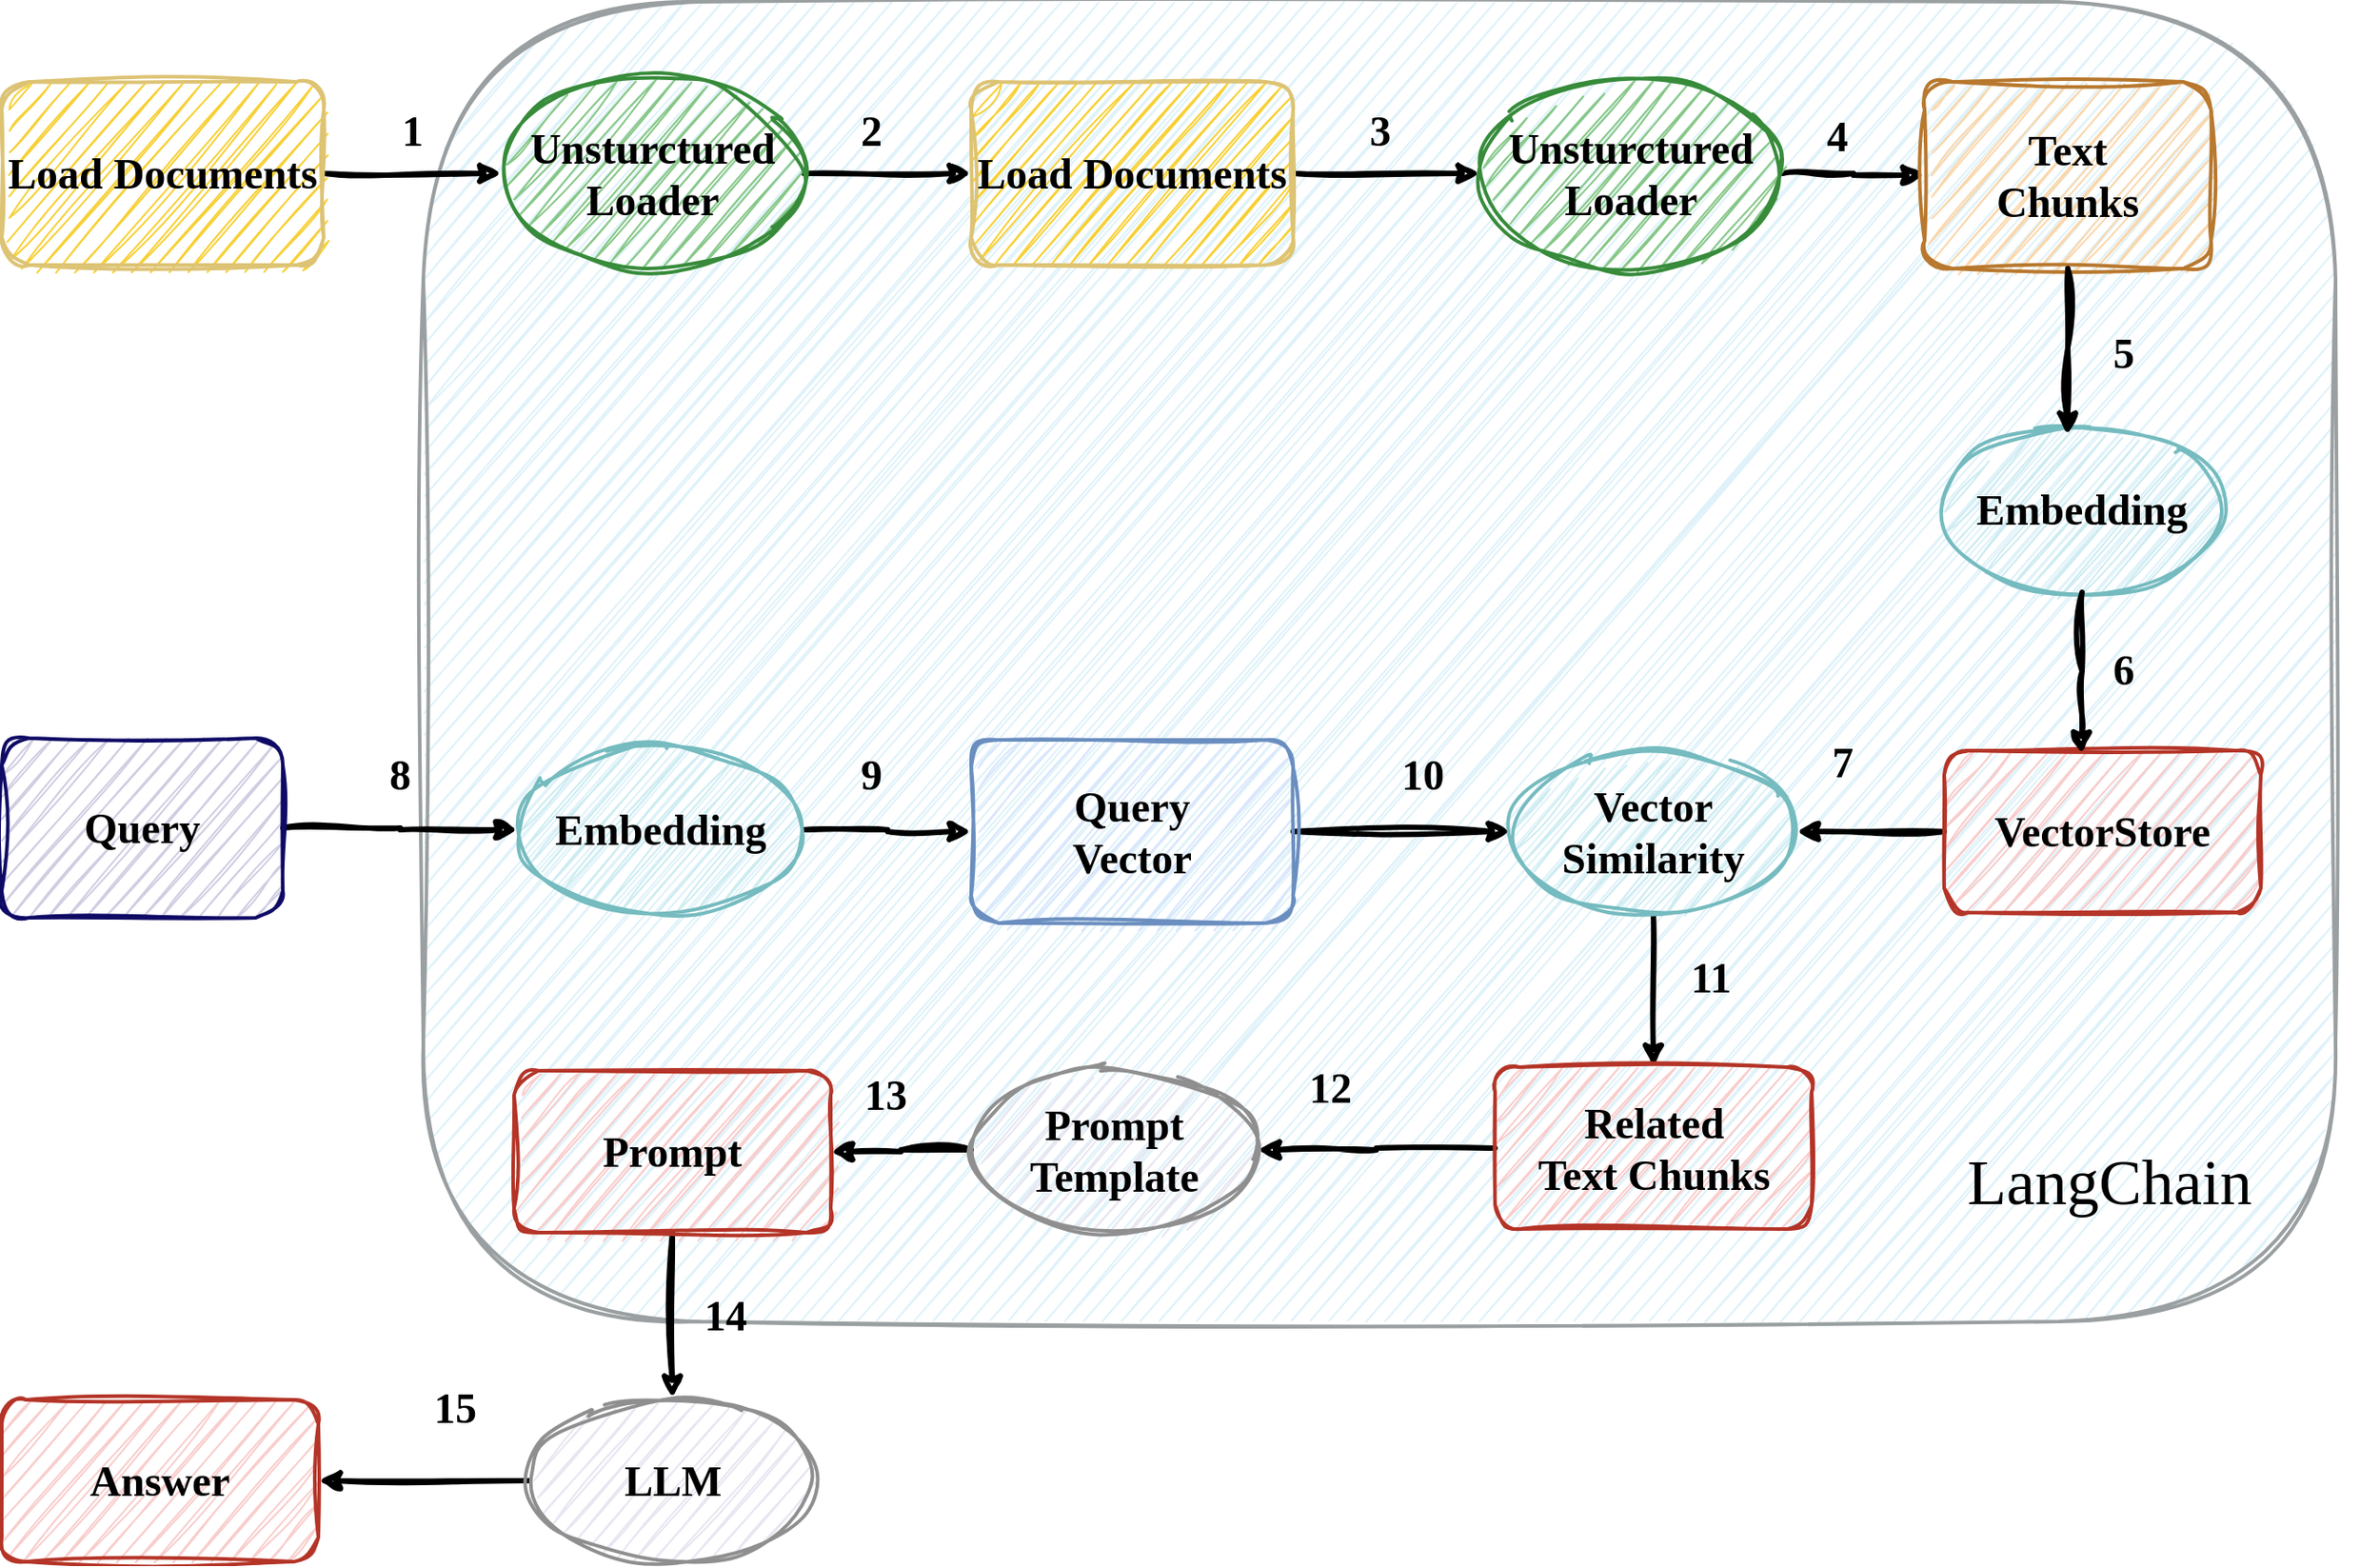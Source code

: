 <mxfile version="24.8.3">
  <diagram name="第 1 页" id="iGaQo6PPJgDkWrGs2-yL">
    <mxGraphModel dx="2593" dy="1438" grid="0" gridSize="10" guides="0" tooltips="1" connect="1" arrows="1" fold="1" page="1" pageScale="1" pageWidth="827" pageHeight="1169" math="0" shadow="0">
      <root>
        <mxCell id="0" />
        <mxCell id="1" parent="0" />
        <mxCell id="ki8LtiAd6n3yGq_93ToQ-1" value="" style="whiteSpace=wrap;html=1;rounded=1;shadow=0;glass=0;sketch=1;jiggle=2;fillStyle=hatch;curveFitting=1;strokeColor=#9a9fa1;strokeWidth=2;align=center;verticalAlign=middle;fontFamily=Helvetica;fontSize=12;fontColor=default;labelBorderColor=none;fillColor=#dff2f9;gradientColor=none;arcSize=21;imageAspect=0;" vertex="1" parent="1">
          <mxGeometry x="793" y="21" width="1075" height="742" as="geometry" />
        </mxCell>
        <mxCell id="ki8LtiAd6n3yGq_93ToQ-2" style="edgeStyle=orthogonalEdgeStyle;rounded=1;orthogonalLoop=1;jettySize=auto;html=1;exitX=1;exitY=0.5;exitDx=0;exitDy=0;entryX=0;entryY=0.5;entryDx=0;entryDy=0;curved=0;sketch=1;curveFitting=1;jiggle=2;strokeWidth=3;" edge="1" parent="1" source="ki8LtiAd6n3yGq_93ToQ-3" target="ki8LtiAd6n3yGq_93ToQ-5">
          <mxGeometry relative="1" as="geometry">
            <mxPoint x="712" y="323" as="targetPoint" />
          </mxGeometry>
        </mxCell>
        <mxCell id="ki8LtiAd6n3yGq_93ToQ-3" value="&lt;font style=&quot;font-size: 24px;&quot; face=&quot;Comic Sans MS&quot;&gt;&lt;b style=&quot;&quot;&gt;Load Documents&lt;/b&gt;&lt;/font&gt;" style="rounded=1;whiteSpace=wrap;html=1;gradientColor=none;textShadow=0;fillStyle=hatch;fillColor=#f7d036;glass=0;shadow=0;labelBorderColor=none;strokeColor=#ddc374;strokeWidth=2;perimeterSpacing=0;sketch=1;curveFitting=1;jiggle=2;" vertex="1" parent="1">
          <mxGeometry x="556" y="66" width="181" height="103" as="geometry" />
        </mxCell>
        <mxCell id="ki8LtiAd6n3yGq_93ToQ-4" style="edgeStyle=orthogonalEdgeStyle;rounded=0;orthogonalLoop=1;jettySize=auto;html=1;exitX=1;exitY=0.5;exitDx=0;exitDy=0;entryX=0;entryY=0.5;entryDx=0;entryDy=0;sketch=1;curveFitting=1;jiggle=2;strokeWidth=3;" edge="1" parent="1" source="ki8LtiAd6n3yGq_93ToQ-5" target="ki8LtiAd6n3yGq_93ToQ-7">
          <mxGeometry relative="1" as="geometry" />
        </mxCell>
        <mxCell id="ki8LtiAd6n3yGq_93ToQ-5" value="&lt;font style=&quot;font-size: 24px;&quot; face=&quot;Comic Sans MS&quot;&gt;&lt;b style=&quot;&quot;&gt;Unsturctured Loader&lt;/b&gt;&lt;/font&gt;" style="ellipse;whiteSpace=wrap;html=1;fillColor=#86c785;strokeColor=#378b3a;fillStyle=hatch;strokeWidth=2;perimeterSpacing=0;sketch=1;curveFitting=1;jiggle=2;" vertex="1" parent="1">
          <mxGeometry x="837" y="63.25" width="170" height="108.5" as="geometry" />
        </mxCell>
        <mxCell id="ki8LtiAd6n3yGq_93ToQ-6" style="edgeStyle=orthogonalEdgeStyle;shape=connector;rounded=0;sketch=1;jiggle=2;curveFitting=1;orthogonalLoop=1;jettySize=auto;html=1;exitX=1;exitY=0.5;exitDx=0;exitDy=0;entryX=0;entryY=0.5;entryDx=0;entryDy=0;strokeColor=default;strokeWidth=3;align=center;verticalAlign=middle;fontFamily=Helvetica;fontSize=11;fontColor=default;labelBackgroundColor=default;endArrow=classic;" edge="1" parent="1" source="ki8LtiAd6n3yGq_93ToQ-7" target="ki8LtiAd6n3yGq_93ToQ-9">
          <mxGeometry relative="1" as="geometry" />
        </mxCell>
        <mxCell id="ki8LtiAd6n3yGq_93ToQ-7" value="&lt;font style=&quot;font-size: 24px;&quot; face=&quot;Comic Sans MS&quot;&gt;&lt;b style=&quot;&quot;&gt;Load Documents&lt;/b&gt;&lt;/font&gt;" style="rounded=1;whiteSpace=wrap;html=1;gradientColor=none;textShadow=0;fillStyle=hatch;fillColor=#f7d036;glass=0;shadow=0;labelBorderColor=none;strokeColor=#ddc374;strokeWidth=2;perimeterSpacing=0;sketch=1;curveFitting=1;jiggle=2;" vertex="1" parent="1">
          <mxGeometry x="1101" y="66" width="181" height="103" as="geometry" />
        </mxCell>
        <mxCell id="ki8LtiAd6n3yGq_93ToQ-8" style="edgeStyle=orthogonalEdgeStyle;shape=connector;rounded=0;sketch=1;jiggle=2;curveFitting=1;orthogonalLoop=1;jettySize=auto;html=1;exitX=1;exitY=0.5;exitDx=0;exitDy=0;entryX=0;entryY=0.5;entryDx=0;entryDy=0;strokeColor=default;strokeWidth=3;align=center;verticalAlign=middle;fontFamily=Helvetica;fontSize=12;fontColor=default;labelBorderColor=none;labelBackgroundColor=default;endArrow=classic;" edge="1" parent="1" source="ki8LtiAd6n3yGq_93ToQ-9" target="ki8LtiAd6n3yGq_93ToQ-10">
          <mxGeometry relative="1" as="geometry" />
        </mxCell>
        <mxCell id="ki8LtiAd6n3yGq_93ToQ-9" value="&lt;font style=&quot;font-size: 24px;&quot; face=&quot;Comic Sans MS&quot;&gt;&lt;b style=&quot;&quot;&gt;Unsturctured Loader&lt;/b&gt;&lt;/font&gt;" style="ellipse;whiteSpace=wrap;html=1;fillColor=#86c785;strokeColor=#378b3a;fillStyle=hatch;strokeWidth=2;perimeterSpacing=0;sketch=1;curveFitting=1;jiggle=2;" vertex="1" parent="1">
          <mxGeometry x="1387" y="63.25" width="170" height="108.5" as="geometry" />
        </mxCell>
        <mxCell id="ki8LtiAd6n3yGq_93ToQ-10" value="&lt;font style=&quot;font-size: 24px;&quot; face=&quot;Comic Sans MS&quot;&gt;&lt;b style=&quot;&quot;&gt;Text&lt;/b&gt;&lt;/font&gt;&lt;div&gt;&lt;font style=&quot;font-size: 24px;&quot; face=&quot;Comic Sans MS&quot;&gt;&lt;b style=&quot;&quot;&gt;Chunks&lt;/b&gt;&lt;/font&gt;&lt;/div&gt;" style="rounded=1;whiteSpace=wrap;html=1;gradientColor=none;textShadow=0;fillStyle=hatch;fillColor=#fad7ac;glass=0;shadow=0;labelBorderColor=none;strokeColor=#b8782e;strokeWidth=2;perimeterSpacing=0;sketch=1;curveFitting=1;jiggle=2;" vertex="1" parent="1">
          <mxGeometry x="1637" y="66" width="161" height="105" as="geometry" />
        </mxCell>
        <mxCell id="ki8LtiAd6n3yGq_93ToQ-11" value="&lt;font style=&quot;font-size: 24px;&quot; face=&quot;Comic Sans MS&quot;&gt;&lt;b style=&quot;&quot;&gt;Embedding&lt;/b&gt;&lt;/font&gt;" style="ellipse;whiteSpace=wrap;html=1;fillColor=#cdecf1;strokeColor=#75bbbf;fillStyle=hatch;strokeWidth=2;perimeterSpacing=0;sketch=1;curveFitting=1;jiggle=2;" vertex="1" parent="1">
          <mxGeometry x="1645" y="260" width="161" height="93" as="geometry" />
        </mxCell>
        <mxCell id="ki8LtiAd6n3yGq_93ToQ-12" style="edgeStyle=orthogonalEdgeStyle;shape=connector;rounded=0;sketch=1;jiggle=2;curveFitting=1;orthogonalLoop=1;jettySize=auto;html=1;exitX=0.5;exitY=1;exitDx=0;exitDy=0;entryX=0.449;entryY=0.05;entryDx=0;entryDy=0;entryPerimeter=0;strokeColor=default;strokeWidth=3;align=center;verticalAlign=middle;fontFamily=Helvetica;fontSize=12;fontColor=default;labelBorderColor=none;labelBackgroundColor=default;endArrow=classic;" edge="1" parent="1" source="ki8LtiAd6n3yGq_93ToQ-10" target="ki8LtiAd6n3yGq_93ToQ-11">
          <mxGeometry relative="1" as="geometry" />
        </mxCell>
        <mxCell id="ki8LtiAd6n3yGq_93ToQ-13" style="edgeStyle=orthogonalEdgeStyle;shape=connector;rounded=0;sketch=1;jiggle=2;curveFitting=1;orthogonalLoop=1;jettySize=auto;html=1;exitX=0;exitY=0.5;exitDx=0;exitDy=0;strokeColor=default;strokeWidth=3;align=center;verticalAlign=middle;fontFamily=Helvetica;fontSize=12;fontColor=default;labelBorderColor=none;labelBackgroundColor=default;endArrow=classic;" edge="1" parent="1" source="ki8LtiAd6n3yGq_93ToQ-14" target="ki8LtiAd6n3yGq_93ToQ-17">
          <mxGeometry relative="1" as="geometry" />
        </mxCell>
        <mxCell id="ki8LtiAd6n3yGq_93ToQ-14" value="&lt;font style=&quot;font-size: 24px;&quot; face=&quot;Comic Sans MS&quot;&gt;&lt;b style=&quot;&quot;&gt;VectorStore&lt;/b&gt;&lt;/font&gt;" style="rounded=1;whiteSpace=wrap;html=1;gradientColor=none;textShadow=0;fillStyle=hatch;fillColor=#f8cdcc;glass=0;shadow=0;labelBorderColor=none;strokeColor=#b43427;strokeWidth=2;perimeterSpacing=0;sketch=1;curveFitting=1;jiggle=2;" vertex="1" parent="1">
          <mxGeometry x="1648" y="442" width="178" height="91" as="geometry" />
        </mxCell>
        <mxCell id="ki8LtiAd6n3yGq_93ToQ-15" style="edgeStyle=orthogonalEdgeStyle;shape=connector;rounded=0;sketch=1;jiggle=2;curveFitting=1;orthogonalLoop=1;jettySize=auto;html=1;exitX=0.5;exitY=1;exitDx=0;exitDy=0;entryX=0.433;entryY=0.021;entryDx=0;entryDy=0;entryPerimeter=0;strokeColor=default;strokeWidth=3;align=center;verticalAlign=middle;fontFamily=Helvetica;fontSize=12;fontColor=default;labelBorderColor=none;labelBackgroundColor=default;endArrow=classic;" edge="1" parent="1" source="ki8LtiAd6n3yGq_93ToQ-11" target="ki8LtiAd6n3yGq_93ToQ-14">
          <mxGeometry relative="1" as="geometry" />
        </mxCell>
        <mxCell id="ki8LtiAd6n3yGq_93ToQ-16" style="edgeStyle=orthogonalEdgeStyle;shape=connector;rounded=0;sketch=1;jiggle=2;curveFitting=1;orthogonalLoop=1;jettySize=auto;html=1;exitX=0.5;exitY=1;exitDx=0;exitDy=0;entryX=0.5;entryY=0;entryDx=0;entryDy=0;strokeColor=default;strokeWidth=3;align=center;verticalAlign=middle;fontFamily=Helvetica;fontSize=12;fontColor=default;labelBorderColor=none;labelBackgroundColor=default;endArrow=classic;" edge="1" parent="1" source="ki8LtiAd6n3yGq_93ToQ-17" target="ki8LtiAd6n3yGq_93ToQ-25">
          <mxGeometry relative="1" as="geometry" />
        </mxCell>
        <mxCell id="ki8LtiAd6n3yGq_93ToQ-17" value="&lt;font style=&quot;font-size: 24px;&quot; face=&quot;Comic Sans MS&quot;&gt;&lt;b style=&quot;&quot;&gt;Vector&lt;/b&gt;&lt;/font&gt;&lt;div&gt;&lt;font style=&quot;font-size: 24px;&quot; face=&quot;Comic Sans MS&quot;&gt;&lt;b style=&quot;&quot;&gt;Similarity&lt;/b&gt;&lt;/font&gt;&lt;/div&gt;" style="ellipse;whiteSpace=wrap;html=1;fillColor=#cdecf1;strokeColor=#75bbbf;fillStyle=hatch;strokeWidth=2;perimeterSpacing=0;sketch=1;curveFitting=1;jiggle=2;" vertex="1" parent="1">
          <mxGeometry x="1404" y="441" width="161" height="93" as="geometry" />
        </mxCell>
        <mxCell id="ki8LtiAd6n3yGq_93ToQ-18" style="edgeStyle=orthogonalEdgeStyle;shape=connector;rounded=0;sketch=1;jiggle=2;curveFitting=1;orthogonalLoop=1;jettySize=auto;html=1;exitX=1;exitY=0.5;exitDx=0;exitDy=0;strokeColor=default;strokeWidth=3;align=center;verticalAlign=middle;fontFamily=Helvetica;fontSize=12;fontColor=default;labelBorderColor=none;labelBackgroundColor=default;endArrow=classic;" edge="1" parent="1" source="ki8LtiAd6n3yGq_93ToQ-19" target="ki8LtiAd6n3yGq_93ToQ-17">
          <mxGeometry relative="1" as="geometry" />
        </mxCell>
        <mxCell id="ki8LtiAd6n3yGq_93ToQ-19" value="&lt;font style=&quot;font-size: 24px;&quot; face=&quot;Comic Sans MS&quot;&gt;&lt;b style=&quot;&quot;&gt;Query&lt;/b&gt;&lt;/font&gt;&lt;div&gt;&lt;font style=&quot;font-size: 24px;&quot; face=&quot;Comic Sans MS&quot;&gt;&lt;b style=&quot;&quot;&gt;Vector&lt;/b&gt;&lt;/font&gt;&lt;/div&gt;" style="rounded=1;whiteSpace=wrap;html=1;gradientColor=none;textShadow=0;fillStyle=hatch;fillColor=#d9e7fc;glass=0;shadow=0;labelBorderColor=none;strokeColor=#6a8ebf;strokeWidth=2;perimeterSpacing=0;sketch=1;curveFitting=1;jiggle=2;" vertex="1" parent="1">
          <mxGeometry x="1101" y="436" width="181" height="103" as="geometry" />
        </mxCell>
        <mxCell id="ki8LtiAd6n3yGq_93ToQ-20" style="edgeStyle=orthogonalEdgeStyle;shape=connector;rounded=0;sketch=1;jiggle=2;curveFitting=1;orthogonalLoop=1;jettySize=auto;html=1;exitX=1;exitY=0.5;exitDx=0;exitDy=0;entryX=0;entryY=0.5;entryDx=0;entryDy=0;strokeColor=default;strokeWidth=3;align=center;verticalAlign=middle;fontFamily=Helvetica;fontSize=12;fontColor=default;labelBorderColor=none;labelBackgroundColor=default;endArrow=classic;" edge="1" parent="1" source="ki8LtiAd6n3yGq_93ToQ-21" target="ki8LtiAd6n3yGq_93ToQ-19">
          <mxGeometry relative="1" as="geometry" />
        </mxCell>
        <mxCell id="ki8LtiAd6n3yGq_93ToQ-21" value="&lt;font style=&quot;font-size: 24px;&quot; face=&quot;Comic Sans MS&quot;&gt;&lt;b style=&quot;&quot;&gt;Embedding&lt;/b&gt;&lt;/font&gt;" style="ellipse;whiteSpace=wrap;html=1;fillColor=#cdecf1;strokeColor=#75bbbf;fillStyle=hatch;strokeWidth=2;perimeterSpacing=0;sketch=1;curveFitting=1;jiggle=2;" vertex="1" parent="1">
          <mxGeometry x="846" y="440" width="161" height="93" as="geometry" />
        </mxCell>
        <mxCell id="ki8LtiAd6n3yGq_93ToQ-22" style="edgeStyle=orthogonalEdgeStyle;shape=connector;rounded=0;sketch=1;jiggle=2;curveFitting=1;orthogonalLoop=1;jettySize=auto;html=1;exitX=1;exitY=0.5;exitDx=0;exitDy=0;entryX=0;entryY=0.5;entryDx=0;entryDy=0;strokeColor=default;strokeWidth=3;align=center;verticalAlign=middle;fontFamily=Helvetica;fontSize=12;fontColor=default;labelBorderColor=none;labelBackgroundColor=default;endArrow=classic;" edge="1" parent="1" source="ki8LtiAd6n3yGq_93ToQ-23" target="ki8LtiAd6n3yGq_93ToQ-21">
          <mxGeometry relative="1" as="geometry" />
        </mxCell>
        <mxCell id="ki8LtiAd6n3yGq_93ToQ-23" value="&lt;font style=&quot;font-size: 24px;&quot; face=&quot;Comic Sans MS&quot;&gt;&lt;b style=&quot;&quot;&gt;Query&lt;/b&gt;&lt;/font&gt;" style="rounded=1;whiteSpace=wrap;html=1;gradientColor=none;textShadow=0;fillStyle=hatch;fillColor=#cfcde1;glass=0;shadow=0;labelBorderColor=none;strokeColor=#0f0b65;strokeWidth=2;perimeterSpacing=0;sketch=1;curveFitting=1;jiggle=2;" vertex="1" parent="1">
          <mxGeometry x="556" y="435" width="158" height="101" as="geometry" />
        </mxCell>
        <mxCell id="ki8LtiAd6n3yGq_93ToQ-24" style="edgeStyle=orthogonalEdgeStyle;shape=connector;rounded=0;sketch=1;jiggle=2;curveFitting=1;orthogonalLoop=1;jettySize=auto;html=1;strokeColor=default;strokeWidth=3;align=center;verticalAlign=middle;fontFamily=Helvetica;fontSize=12;fontColor=default;labelBorderColor=none;labelBackgroundColor=default;endArrow=classic;" edge="1" parent="1" source="ki8LtiAd6n3yGq_93ToQ-25" target="ki8LtiAd6n3yGq_93ToQ-27">
          <mxGeometry relative="1" as="geometry" />
        </mxCell>
        <mxCell id="ki8LtiAd6n3yGq_93ToQ-25" value="&lt;font style=&quot;font-size: 24px;&quot; face=&quot;Comic Sans MS&quot;&gt;&lt;b style=&quot;&quot;&gt;Related&lt;/b&gt;&lt;/font&gt;&lt;div&gt;&lt;font style=&quot;font-size: 24px;&quot; face=&quot;Comic Sans MS&quot;&gt;&lt;b style=&quot;&quot;&gt;Text Chunks&lt;/b&gt;&lt;/font&gt;&lt;/div&gt;" style="rounded=1;whiteSpace=wrap;html=1;gradientColor=none;textShadow=0;fillStyle=hatch;fillColor=#f8cdcc;glass=0;shadow=0;labelBorderColor=none;strokeColor=#b43427;strokeWidth=2;perimeterSpacing=0;sketch=1;curveFitting=1;jiggle=2;" vertex="1" parent="1">
          <mxGeometry x="1395.5" y="620" width="178" height="91" as="geometry" />
        </mxCell>
        <mxCell id="ki8LtiAd6n3yGq_93ToQ-26" value="" style="edgeStyle=orthogonalEdgeStyle;shape=connector;rounded=0;sketch=1;jiggle=2;curveFitting=1;orthogonalLoop=1;jettySize=auto;html=1;strokeColor=default;strokeWidth=3;align=center;verticalAlign=middle;fontFamily=Helvetica;fontSize=12;fontColor=default;labelBorderColor=none;labelBackgroundColor=default;endArrow=classic;" edge="1" parent="1" source="ki8LtiAd6n3yGq_93ToQ-27" target="ki8LtiAd6n3yGq_93ToQ-29">
          <mxGeometry relative="1" as="geometry" />
        </mxCell>
        <mxCell id="ki8LtiAd6n3yGq_93ToQ-27" value="&lt;font face=&quot;Comic Sans MS&quot;&gt;&lt;span style=&quot;font-size: 24px;&quot;&gt;&lt;b&gt;Prompt&lt;/b&gt;&lt;/span&gt;&lt;/font&gt;&lt;div&gt;&lt;font face=&quot;Comic Sans MS&quot;&gt;&lt;span style=&quot;font-size: 24px;&quot;&gt;&lt;b&gt;Template&lt;/b&gt;&lt;/span&gt;&lt;/font&gt;&lt;/div&gt;" style="ellipse;whiteSpace=wrap;html=1;fillColor=#e7e6f1;strokeColor=#908f8f;fillStyle=hatch;strokeWidth=2;perimeterSpacing=0;sketch=1;curveFitting=1;jiggle=2;" vertex="1" parent="1">
          <mxGeometry x="1101" y="620" width="161" height="93" as="geometry" />
        </mxCell>
        <mxCell id="ki8LtiAd6n3yGq_93ToQ-28" style="edgeStyle=orthogonalEdgeStyle;shape=connector;rounded=0;sketch=1;jiggle=2;curveFitting=1;orthogonalLoop=1;jettySize=auto;html=1;exitX=0.5;exitY=1;exitDx=0;exitDy=0;strokeColor=default;strokeWidth=3;align=center;verticalAlign=middle;fontFamily=Helvetica;fontSize=12;fontColor=default;labelBorderColor=none;labelBackgroundColor=default;endArrow=classic;" edge="1" parent="1" source="ki8LtiAd6n3yGq_93ToQ-29" target="ki8LtiAd6n3yGq_93ToQ-31">
          <mxGeometry relative="1" as="geometry" />
        </mxCell>
        <mxCell id="ki8LtiAd6n3yGq_93ToQ-29" value="&lt;font face=&quot;Comic Sans MS&quot;&gt;&lt;span style=&quot;font-size: 24px;&quot;&gt;&lt;b&gt;Prompt&lt;/b&gt;&lt;/span&gt;&lt;/font&gt;" style="rounded=1;whiteSpace=wrap;html=1;gradientColor=none;textShadow=0;fillStyle=hatch;fillColor=#f8cdcc;glass=0;shadow=0;labelBorderColor=none;strokeColor=#b43427;strokeWidth=2;perimeterSpacing=0;sketch=1;curveFitting=1;jiggle=2;" vertex="1" parent="1">
          <mxGeometry x="844" y="622" width="178" height="91" as="geometry" />
        </mxCell>
        <mxCell id="ki8LtiAd6n3yGq_93ToQ-30" value="" style="edgeStyle=orthogonalEdgeStyle;shape=connector;rounded=0;sketch=1;jiggle=2;curveFitting=1;orthogonalLoop=1;jettySize=auto;html=1;strokeColor=default;strokeWidth=3;align=center;verticalAlign=middle;fontFamily=Helvetica;fontSize=12;fontColor=default;labelBorderColor=none;labelBackgroundColor=default;endArrow=classic;" edge="1" parent="1" source="ki8LtiAd6n3yGq_93ToQ-31" target="ki8LtiAd6n3yGq_93ToQ-32">
          <mxGeometry relative="1" as="geometry" />
        </mxCell>
        <mxCell id="ki8LtiAd6n3yGq_93ToQ-31" value="&lt;font face=&quot;Comic Sans MS&quot;&gt;&lt;span style=&quot;font-size: 24px;&quot;&gt;&lt;b&gt;LLM&lt;/b&gt;&lt;/span&gt;&lt;/font&gt;" style="ellipse;whiteSpace=wrap;html=1;fillColor=#e7e6f1;strokeColor=#908f8f;fillStyle=hatch;strokeWidth=2;perimeterSpacing=0;sketch=1;curveFitting=1;jiggle=2;" vertex="1" parent="1">
          <mxGeometry x="852.5" y="806" width="161" height="93" as="geometry" />
        </mxCell>
        <mxCell id="ki8LtiAd6n3yGq_93ToQ-32" value="&lt;font face=&quot;Comic Sans MS&quot;&gt;&lt;span style=&quot;font-size: 24px;&quot;&gt;&lt;b&gt;Answer&lt;/b&gt;&lt;/span&gt;&lt;/font&gt;" style="rounded=1;whiteSpace=wrap;html=1;gradientColor=none;textShadow=0;fillStyle=hatch;fillColor=#f8cdcc;glass=0;shadow=0;labelBorderColor=none;strokeColor=#b43427;strokeWidth=2;perimeterSpacing=0;sketch=1;curveFitting=1;jiggle=2;" vertex="1" parent="1">
          <mxGeometry x="556" y="807" width="178" height="91" as="geometry" />
        </mxCell>
        <mxCell id="ki8LtiAd6n3yGq_93ToQ-33" value="&lt;font face=&quot;Comic Sans MS&quot; style=&quot;font-size: 36px;&quot;&gt;LangChain&lt;/font&gt;" style="text;html=1;align=center;verticalAlign=middle;whiteSpace=wrap;rounded=0;fontFamily=Helvetica;fontSize=12;fontColor=default;labelBorderColor=none;" vertex="1" parent="1">
          <mxGeometry x="1590" y="647" width="302" height="76" as="geometry" />
        </mxCell>
        <mxCell id="ki8LtiAd6n3yGq_93ToQ-34" value="&lt;font face=&quot;Comic Sans MS&quot; style=&quot;font-size: 24px;&quot;&gt;&lt;b&gt;1&lt;/b&gt;&lt;/font&gt;" style="text;html=1;align=center;verticalAlign=middle;whiteSpace=wrap;rounded=0;fontFamily=Helvetica;fontSize=12;fontColor=default;labelBorderColor=none;" vertex="1" parent="1">
          <mxGeometry x="741" y="74" width="92" height="40" as="geometry" />
        </mxCell>
        <mxCell id="ki8LtiAd6n3yGq_93ToQ-35" value="&lt;font face=&quot;Comic Sans MS&quot; style=&quot;font-size: 24px;&quot;&gt;&lt;b&gt;2&lt;/b&gt;&lt;/font&gt;" style="text;html=1;align=center;verticalAlign=middle;whiteSpace=wrap;rounded=0;fontFamily=Helvetica;fontSize=12;fontColor=default;labelBorderColor=none;" vertex="1" parent="1">
          <mxGeometry x="999" y="74" width="92" height="40" as="geometry" />
        </mxCell>
        <mxCell id="ki8LtiAd6n3yGq_93ToQ-36" value="&lt;font face=&quot;Comic Sans MS&quot; style=&quot;font-size: 24px;&quot;&gt;&lt;b&gt;3&lt;/b&gt;&lt;/font&gt;" style="text;html=1;align=center;verticalAlign=middle;whiteSpace=wrap;rounded=0;fontFamily=Helvetica;fontSize=12;fontColor=default;labelBorderColor=none;" vertex="1" parent="1">
          <mxGeometry x="1284.5" y="74" width="92" height="40" as="geometry" />
        </mxCell>
        <mxCell id="ki8LtiAd6n3yGq_93ToQ-37" value="&lt;font face=&quot;Comic Sans MS&quot; style=&quot;font-size: 24px;&quot;&gt;&lt;b&gt;4&lt;/b&gt;&lt;/font&gt;" style="text;html=1;align=center;verticalAlign=middle;whiteSpace=wrap;rounded=0;fontFamily=Helvetica;fontSize=12;fontColor=default;labelBorderColor=none;" vertex="1" parent="1">
          <mxGeometry x="1542" y="77" width="92" height="40" as="geometry" />
        </mxCell>
        <mxCell id="ki8LtiAd6n3yGq_93ToQ-38" value="&lt;font face=&quot;Comic Sans MS&quot; style=&quot;font-size: 24px;&quot;&gt;&lt;b&gt;5&lt;/b&gt;&lt;/font&gt;" style="text;html=1;align=center;verticalAlign=middle;whiteSpace=wrap;rounded=0;fontFamily=Helvetica;fontSize=12;fontColor=default;labelBorderColor=none;" vertex="1" parent="1">
          <mxGeometry x="1703" y="199" width="92" height="40" as="geometry" />
        </mxCell>
        <mxCell id="ki8LtiAd6n3yGq_93ToQ-39" value="&lt;font face=&quot;Comic Sans MS&quot; style=&quot;font-size: 24px;&quot;&gt;&lt;b&gt;6&lt;/b&gt;&lt;/font&gt;" style="text;html=1;align=center;verticalAlign=middle;whiteSpace=wrap;rounded=0;fontFamily=Helvetica;fontSize=12;fontColor=default;labelBorderColor=none;" vertex="1" parent="1">
          <mxGeometry x="1703" y="377" width="92" height="40" as="geometry" />
        </mxCell>
        <mxCell id="ki8LtiAd6n3yGq_93ToQ-40" value="&lt;font face=&quot;Comic Sans MS&quot; style=&quot;font-size: 24px;&quot;&gt;&lt;b&gt;7&lt;/b&gt;&lt;/font&gt;" style="text;html=1;align=center;verticalAlign=middle;whiteSpace=wrap;rounded=0;fontFamily=Helvetica;fontSize=12;fontColor=default;labelBorderColor=none;" vertex="1" parent="1">
          <mxGeometry x="1545" y="429" width="92" height="40" as="geometry" />
        </mxCell>
        <mxCell id="ki8LtiAd6n3yGq_93ToQ-41" value="&lt;font face=&quot;Comic Sans MS&quot; style=&quot;font-size: 24px;&quot;&gt;&lt;b&gt;8&lt;/b&gt;&lt;/font&gt;" style="text;html=1;align=center;verticalAlign=middle;whiteSpace=wrap;rounded=0;fontFamily=Helvetica;fontSize=12;fontColor=default;labelBorderColor=none;" vertex="1" parent="1">
          <mxGeometry x="734" y="436" width="92" height="40" as="geometry" />
        </mxCell>
        <mxCell id="ki8LtiAd6n3yGq_93ToQ-42" value="&lt;font face=&quot;Comic Sans MS&quot; style=&quot;font-size: 24px;&quot;&gt;&lt;b&gt;9&lt;/b&gt;&lt;/font&gt;" style="text;html=1;align=center;verticalAlign=middle;whiteSpace=wrap;rounded=0;fontFamily=Helvetica;fontSize=12;fontColor=default;labelBorderColor=none;" vertex="1" parent="1">
          <mxGeometry x="999" y="436" width="92" height="40" as="geometry" />
        </mxCell>
        <mxCell id="ki8LtiAd6n3yGq_93ToQ-43" value="&lt;font face=&quot;Comic Sans MS&quot; style=&quot;font-size: 24px;&quot;&gt;&lt;b&gt;10&lt;/b&gt;&lt;/font&gt;" style="text;html=1;align=center;verticalAlign=middle;whiteSpace=wrap;rounded=0;fontFamily=Helvetica;fontSize=12;fontColor=default;labelBorderColor=none;" vertex="1" parent="1">
          <mxGeometry x="1309" y="436" width="92" height="40" as="geometry" />
        </mxCell>
        <mxCell id="ki8LtiAd6n3yGq_93ToQ-44" value="&lt;font face=&quot;Comic Sans MS&quot; style=&quot;font-size: 24px;&quot;&gt;&lt;b&gt;11&lt;/b&gt;&lt;/font&gt;" style="text;html=1;align=center;verticalAlign=middle;whiteSpace=wrap;rounded=0;fontFamily=Helvetica;fontSize=12;fontColor=default;labelBorderColor=none;" vertex="1" parent="1">
          <mxGeometry x="1471" y="550" width="92" height="40" as="geometry" />
        </mxCell>
        <mxCell id="ki8LtiAd6n3yGq_93ToQ-45" value="&lt;font face=&quot;Comic Sans MS&quot; style=&quot;font-size: 24px;&quot;&gt;&lt;b&gt;12&lt;/b&gt;&lt;/font&gt;" style="text;html=1;align=center;verticalAlign=middle;whiteSpace=wrap;rounded=0;fontFamily=Helvetica;fontSize=12;fontColor=default;labelBorderColor=none;" vertex="1" parent="1">
          <mxGeometry x="1257" y="612" width="92" height="40" as="geometry" />
        </mxCell>
        <mxCell id="ki8LtiAd6n3yGq_93ToQ-46" value="&lt;font face=&quot;Comic Sans MS&quot; style=&quot;font-size: 24px;&quot;&gt;&lt;b&gt;13&lt;/b&gt;&lt;/font&gt;" style="text;html=1;align=center;verticalAlign=middle;whiteSpace=wrap;rounded=0;fontFamily=Helvetica;fontSize=12;fontColor=default;labelBorderColor=none;" vertex="1" parent="1">
          <mxGeometry x="1007" y="616" width="92" height="40" as="geometry" />
        </mxCell>
        <mxCell id="ki8LtiAd6n3yGq_93ToQ-47" value="&lt;font face=&quot;Comic Sans MS&quot; style=&quot;font-size: 24px;&quot;&gt;&lt;b&gt;14&lt;/b&gt;&lt;/font&gt;" style="text;html=1;align=center;verticalAlign=middle;whiteSpace=wrap;rounded=0;fontFamily=Helvetica;fontSize=12;fontColor=default;labelBorderColor=none;" vertex="1" parent="1">
          <mxGeometry x="917" y="740" width="92" height="40" as="geometry" />
        </mxCell>
        <mxCell id="ki8LtiAd6n3yGq_93ToQ-48" value="&lt;font face=&quot;Comic Sans MS&quot; style=&quot;font-size: 24px;&quot;&gt;&lt;b&gt;15&lt;/b&gt;&lt;/font&gt;" style="text;html=1;align=center;verticalAlign=middle;whiteSpace=wrap;rounded=0;fontFamily=Helvetica;fontSize=12;fontColor=default;labelBorderColor=none;" vertex="1" parent="1">
          <mxGeometry x="765" y="792" width="92" height="40" as="geometry" />
        </mxCell>
      </root>
    </mxGraphModel>
  </diagram>
</mxfile>
